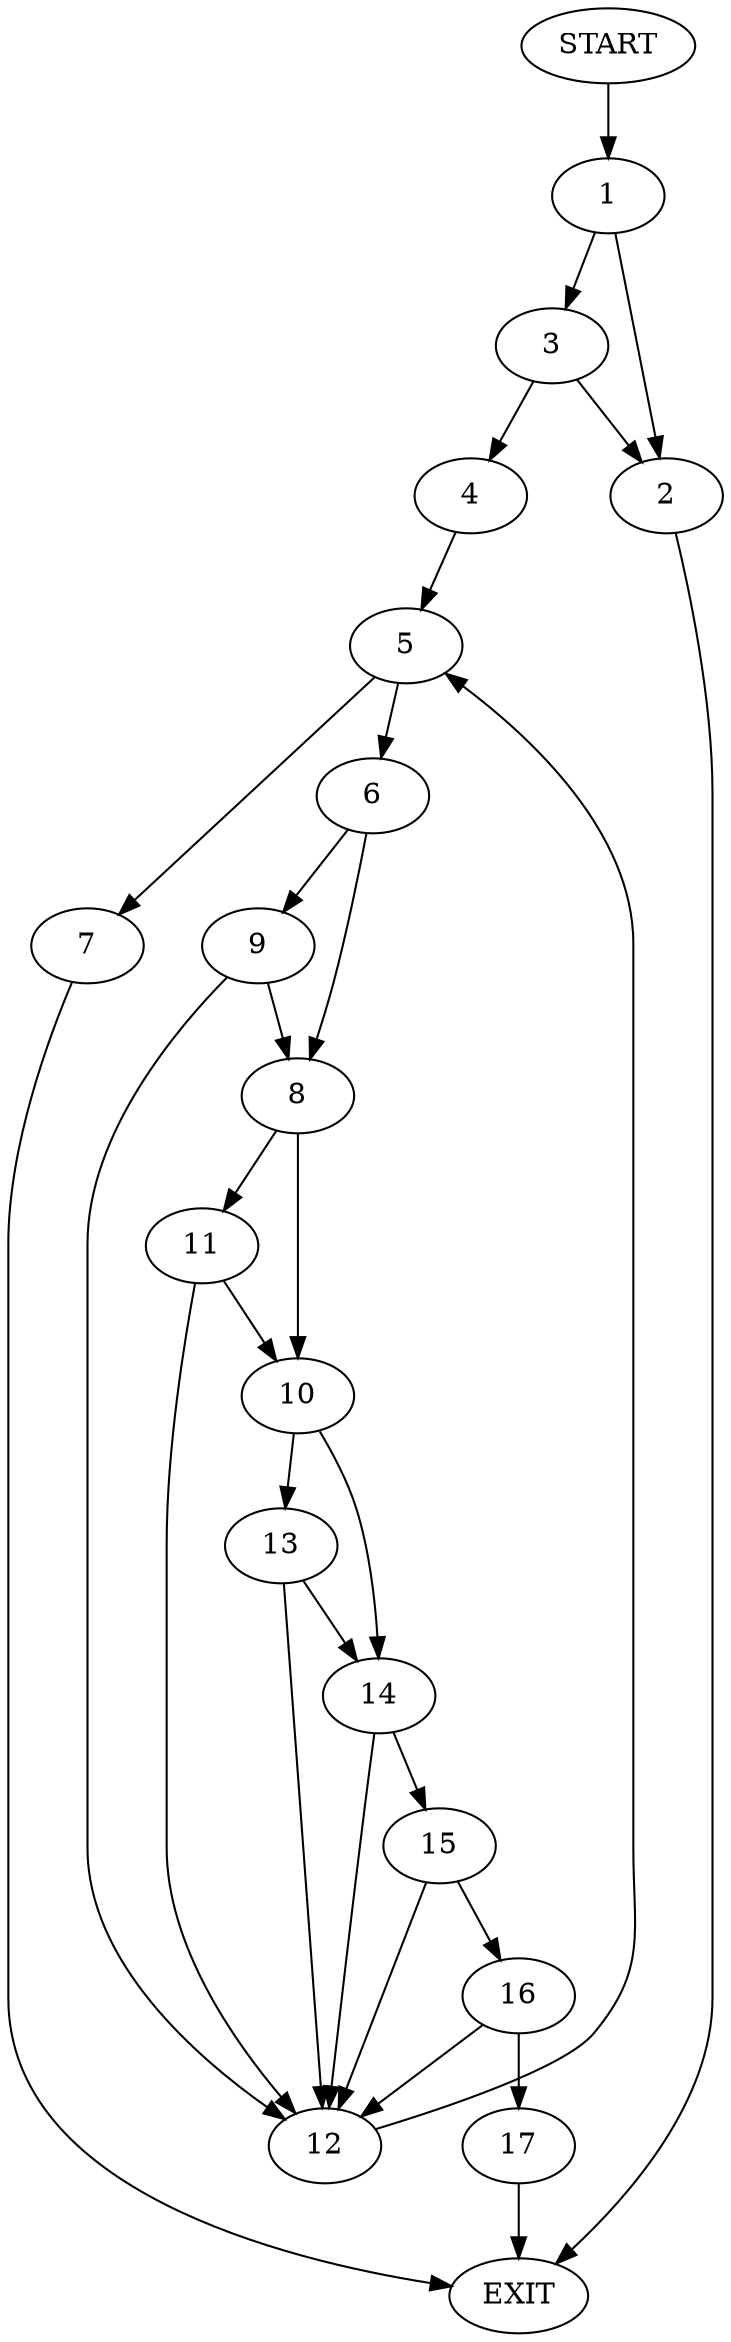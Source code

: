 digraph {
0 [label="START"]
18 [label="EXIT"]
0 -> 1
1 -> 2
1 -> 3
3 -> 2
3 -> 4
2 -> 18
4 -> 5
5 -> 6
5 -> 7
7 -> 18
6 -> 8
6 -> 9
8 -> 10
8 -> 11
9 -> 8
9 -> 12
12 -> 5
10 -> 13
10 -> 14
11 -> 12
11 -> 10
14 -> 15
14 -> 12
13 -> 12
13 -> 14
15 -> 12
15 -> 16
16 -> 12
16 -> 17
17 -> 18
}
